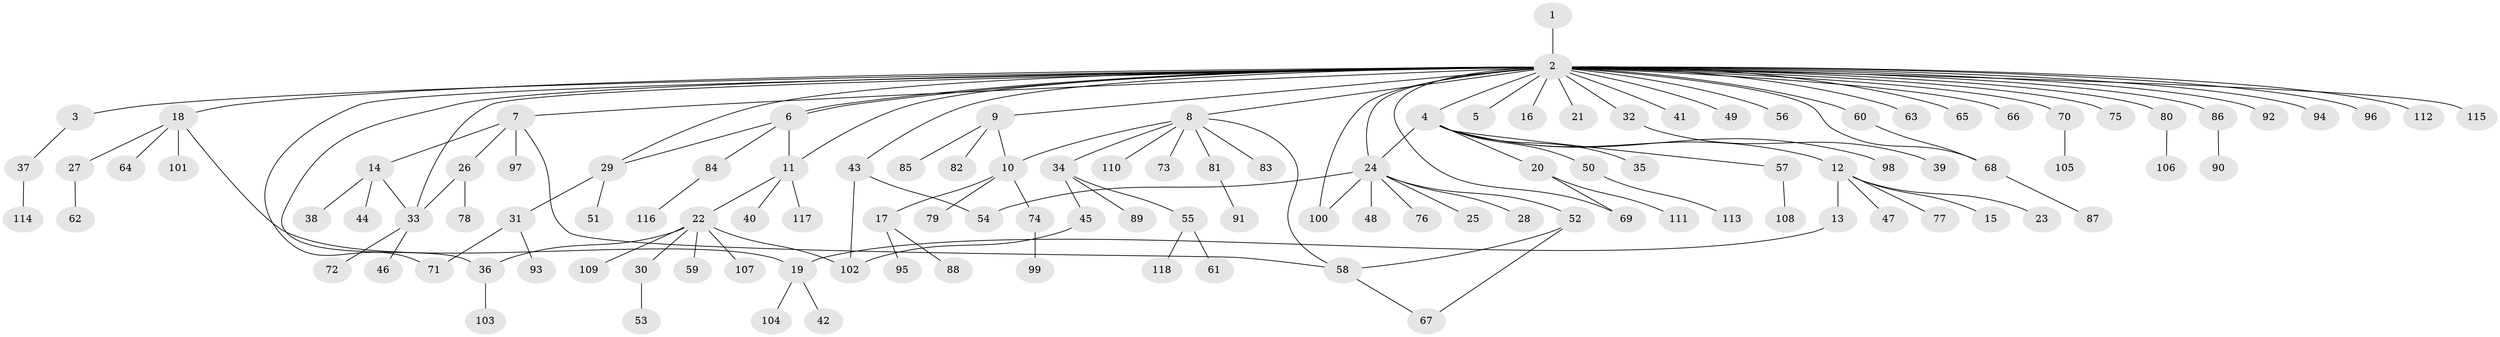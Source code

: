 // coarse degree distribution, {1: 0.6111111111111112, 37: 0.011111111111111112, 2: 0.18888888888888888, 9: 0.011111111111111112, 7: 0.05555555555555555, 3: 0.06666666666666667, 5: 0.022222222222222223, 4: 0.022222222222222223, 8: 0.011111111111111112}
// Generated by graph-tools (version 1.1) at 2025/41/03/06/25 10:41:45]
// undirected, 118 vertices, 136 edges
graph export_dot {
graph [start="1"]
  node [color=gray90,style=filled];
  1;
  2;
  3;
  4;
  5;
  6;
  7;
  8;
  9;
  10;
  11;
  12;
  13;
  14;
  15;
  16;
  17;
  18;
  19;
  20;
  21;
  22;
  23;
  24;
  25;
  26;
  27;
  28;
  29;
  30;
  31;
  32;
  33;
  34;
  35;
  36;
  37;
  38;
  39;
  40;
  41;
  42;
  43;
  44;
  45;
  46;
  47;
  48;
  49;
  50;
  51;
  52;
  53;
  54;
  55;
  56;
  57;
  58;
  59;
  60;
  61;
  62;
  63;
  64;
  65;
  66;
  67;
  68;
  69;
  70;
  71;
  72;
  73;
  74;
  75;
  76;
  77;
  78;
  79;
  80;
  81;
  82;
  83;
  84;
  85;
  86;
  87;
  88;
  89;
  90;
  91;
  92;
  93;
  94;
  95;
  96;
  97;
  98;
  99;
  100;
  101;
  102;
  103;
  104;
  105;
  106;
  107;
  108;
  109;
  110;
  111;
  112;
  113;
  114;
  115;
  116;
  117;
  118;
  1 -- 2;
  2 -- 3;
  2 -- 4;
  2 -- 5;
  2 -- 6;
  2 -- 6;
  2 -- 7;
  2 -- 8;
  2 -- 9;
  2 -- 11;
  2 -- 16;
  2 -- 18;
  2 -- 21;
  2 -- 24;
  2 -- 29;
  2 -- 32;
  2 -- 33;
  2 -- 36;
  2 -- 41;
  2 -- 43;
  2 -- 49;
  2 -- 56;
  2 -- 60;
  2 -- 63;
  2 -- 65;
  2 -- 66;
  2 -- 68;
  2 -- 69;
  2 -- 70;
  2 -- 71;
  2 -- 75;
  2 -- 80;
  2 -- 86;
  2 -- 92;
  2 -- 94;
  2 -- 96;
  2 -- 100;
  2 -- 112;
  2 -- 115;
  3 -- 37;
  4 -- 12;
  4 -- 20;
  4 -- 24;
  4 -- 35;
  4 -- 50;
  4 -- 57;
  4 -- 98;
  6 -- 11;
  6 -- 29;
  6 -- 84;
  7 -- 14;
  7 -- 26;
  7 -- 58;
  7 -- 97;
  8 -- 10;
  8 -- 34;
  8 -- 58;
  8 -- 73;
  8 -- 81;
  8 -- 83;
  8 -- 110;
  9 -- 10;
  9 -- 82;
  9 -- 85;
  10 -- 17;
  10 -- 74;
  10 -- 79;
  11 -- 22;
  11 -- 40;
  11 -- 117;
  12 -- 13;
  12 -- 15;
  12 -- 23;
  12 -- 47;
  12 -- 77;
  13 -- 19;
  14 -- 33;
  14 -- 38;
  14 -- 44;
  17 -- 88;
  17 -- 95;
  18 -- 19;
  18 -- 27;
  18 -- 64;
  18 -- 101;
  19 -- 42;
  19 -- 104;
  20 -- 69;
  20 -- 111;
  22 -- 30;
  22 -- 36;
  22 -- 59;
  22 -- 102;
  22 -- 107;
  22 -- 109;
  24 -- 25;
  24 -- 28;
  24 -- 48;
  24 -- 52;
  24 -- 54;
  24 -- 76;
  24 -- 100;
  26 -- 33;
  26 -- 78;
  27 -- 62;
  29 -- 31;
  29 -- 51;
  30 -- 53;
  31 -- 71;
  31 -- 93;
  32 -- 39;
  33 -- 46;
  33 -- 72;
  34 -- 45;
  34 -- 55;
  34 -- 89;
  36 -- 103;
  37 -- 114;
  43 -- 54;
  43 -- 102;
  45 -- 102;
  50 -- 113;
  52 -- 58;
  52 -- 67;
  55 -- 61;
  55 -- 118;
  57 -- 108;
  58 -- 67;
  60 -- 68;
  68 -- 87;
  70 -- 105;
  74 -- 99;
  80 -- 106;
  81 -- 91;
  84 -- 116;
  86 -- 90;
}
